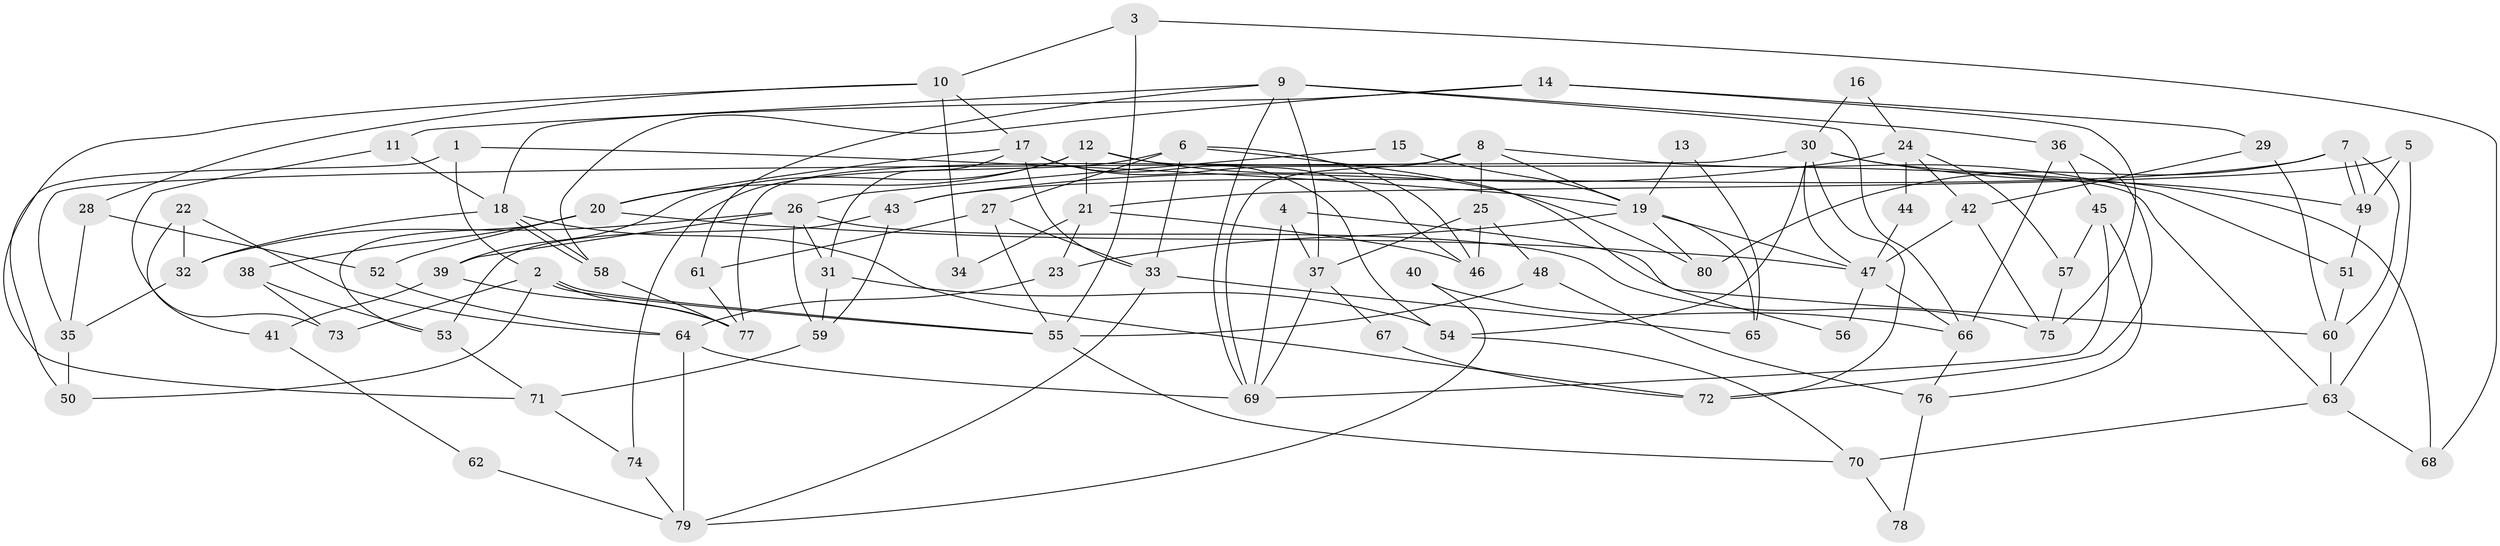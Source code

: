 // coarse degree distribution, {6: 0.075, 9: 0.125, 7: 0.1, 4: 0.175, 3: 0.275, 5: 0.1, 2: 0.125, 8: 0.025}
// Generated by graph-tools (version 1.1) at 2025/51/03/04/25 22:51:08]
// undirected, 80 vertices, 160 edges
graph export_dot {
  node [color=gray90,style=filled];
  1;
  2;
  3;
  4;
  5;
  6;
  7;
  8;
  9;
  10;
  11;
  12;
  13;
  14;
  15;
  16;
  17;
  18;
  19;
  20;
  21;
  22;
  23;
  24;
  25;
  26;
  27;
  28;
  29;
  30;
  31;
  32;
  33;
  34;
  35;
  36;
  37;
  38;
  39;
  40;
  41;
  42;
  43;
  44;
  45;
  46;
  47;
  48;
  49;
  50;
  51;
  52;
  53;
  54;
  55;
  56;
  57;
  58;
  59;
  60;
  61;
  62;
  63;
  64;
  65;
  66;
  67;
  68;
  69;
  70;
  71;
  72;
  73;
  74;
  75;
  76;
  77;
  78;
  79;
  80;
  1 -- 2;
  1 -- 19;
  1 -- 50;
  2 -- 55;
  2 -- 55;
  2 -- 77;
  2 -- 50;
  2 -- 73;
  3 -- 68;
  3 -- 55;
  3 -- 10;
  4 -- 69;
  4 -- 60;
  4 -- 37;
  5 -- 49;
  5 -- 21;
  5 -- 63;
  6 -- 27;
  6 -- 46;
  6 -- 33;
  6 -- 56;
  6 -- 74;
  7 -- 80;
  7 -- 49;
  7 -- 49;
  7 -- 43;
  7 -- 60;
  8 -- 77;
  8 -- 69;
  8 -- 19;
  8 -- 25;
  8 -- 51;
  9 -- 37;
  9 -- 11;
  9 -- 36;
  9 -- 61;
  9 -- 66;
  9 -- 69;
  10 -- 17;
  10 -- 28;
  10 -- 34;
  10 -- 71;
  11 -- 73;
  11 -- 18;
  12 -- 20;
  12 -- 63;
  12 -- 21;
  12 -- 39;
  12 -- 80;
  13 -- 19;
  13 -- 65;
  14 -- 75;
  14 -- 18;
  14 -- 29;
  14 -- 58;
  15 -- 26;
  15 -- 19;
  16 -- 24;
  16 -- 30;
  17 -- 20;
  17 -- 31;
  17 -- 33;
  17 -- 46;
  17 -- 54;
  18 -- 72;
  18 -- 58;
  18 -- 58;
  18 -- 32;
  19 -- 47;
  19 -- 23;
  19 -- 65;
  19 -- 80;
  20 -- 53;
  20 -- 52;
  20 -- 38;
  20 -- 47;
  21 -- 23;
  21 -- 34;
  21 -- 46;
  22 -- 32;
  22 -- 64;
  22 -- 41;
  23 -- 64;
  24 -- 42;
  24 -- 43;
  24 -- 44;
  24 -- 57;
  25 -- 46;
  25 -- 37;
  25 -- 48;
  26 -- 75;
  26 -- 32;
  26 -- 31;
  26 -- 39;
  26 -- 59;
  27 -- 33;
  27 -- 61;
  27 -- 55;
  28 -- 35;
  28 -- 52;
  29 -- 60;
  29 -- 42;
  30 -- 49;
  30 -- 47;
  30 -- 35;
  30 -- 54;
  30 -- 68;
  30 -- 72;
  31 -- 54;
  31 -- 59;
  32 -- 35;
  33 -- 65;
  33 -- 79;
  35 -- 50;
  36 -- 45;
  36 -- 66;
  36 -- 72;
  37 -- 67;
  37 -- 69;
  38 -- 53;
  38 -- 73;
  39 -- 41;
  39 -- 77;
  40 -- 79;
  40 -- 66;
  41 -- 62;
  42 -- 47;
  42 -- 75;
  43 -- 59;
  43 -- 53;
  44 -- 47;
  45 -- 76;
  45 -- 69;
  45 -- 57;
  47 -- 66;
  47 -- 56;
  48 -- 55;
  48 -- 76;
  49 -- 51;
  51 -- 60;
  52 -- 64;
  53 -- 71;
  54 -- 70;
  55 -- 70;
  57 -- 75;
  58 -- 77;
  59 -- 71;
  60 -- 63;
  61 -- 77;
  62 -- 79;
  63 -- 70;
  63 -- 68;
  64 -- 69;
  64 -- 79;
  66 -- 76;
  67 -- 72;
  70 -- 78;
  71 -- 74;
  74 -- 79;
  76 -- 78;
}
